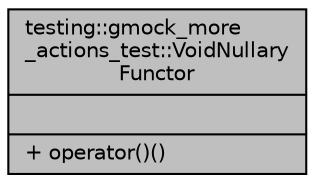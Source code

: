 digraph "testing::gmock_more_actions_test::VoidNullaryFunctor"
{
  edge [fontname="Helvetica",fontsize="10",labelfontname="Helvetica",labelfontsize="10"];
  node [fontname="Helvetica",fontsize="10",shape=record];
  Node1 [label="{testing::gmock_more\l_actions_test::VoidNullary\lFunctor\n||+ operator()()\l}",height=0.2,width=0.4,color="black", fillcolor="grey75", style="filled", fontcolor="black"];
}
